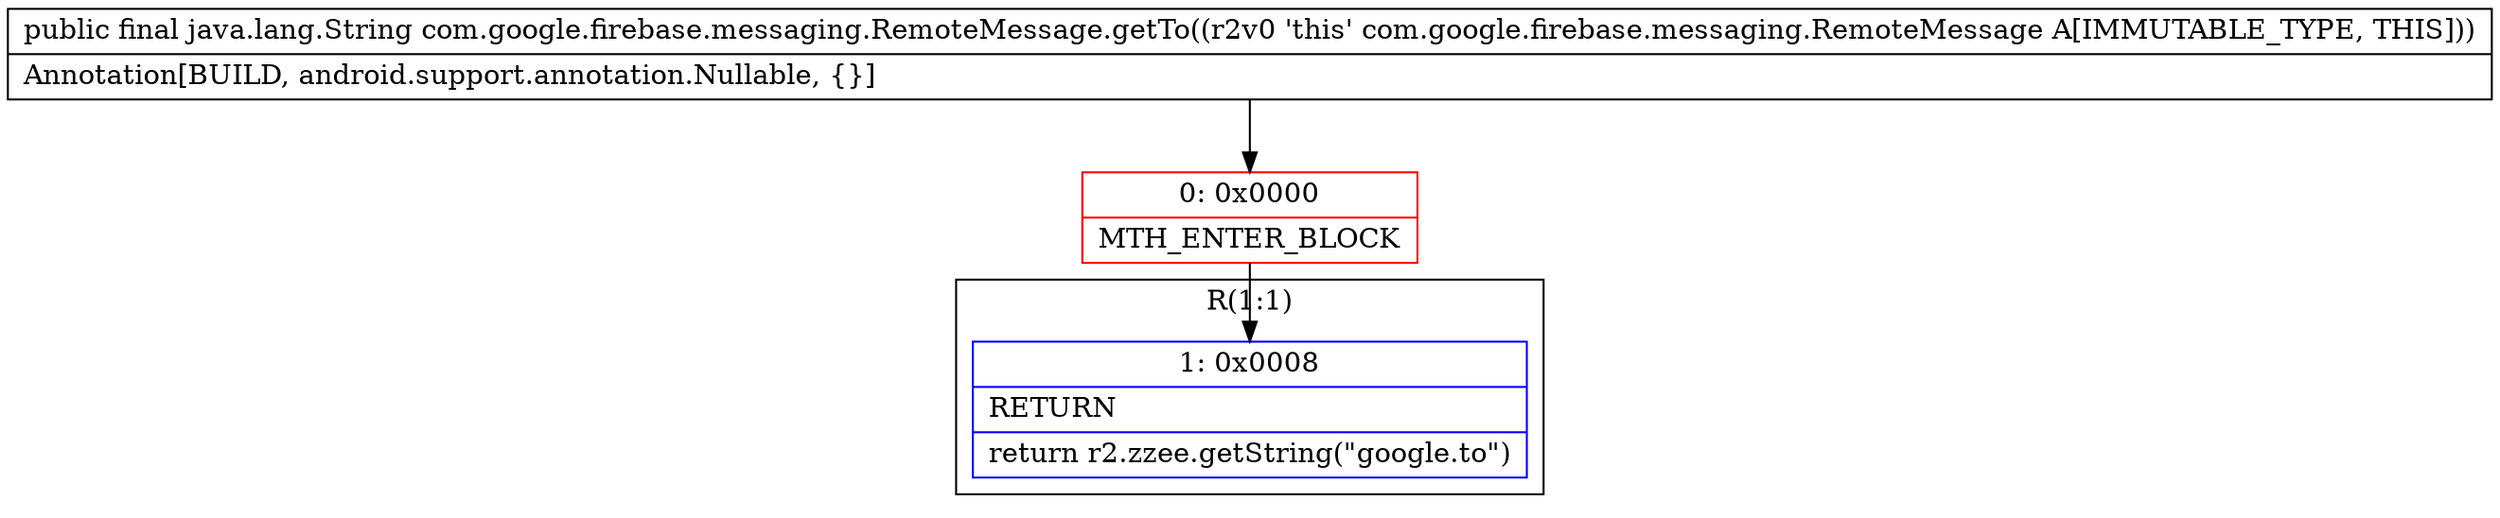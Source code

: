digraph "CFG forcom.google.firebase.messaging.RemoteMessage.getTo()Ljava\/lang\/String;" {
subgraph cluster_Region_1226842507 {
label = "R(1:1)";
node [shape=record,color=blue];
Node_1 [shape=record,label="{1\:\ 0x0008|RETURN\l|return r2.zzee.getString(\"google.to\")\l}"];
}
Node_0 [shape=record,color=red,label="{0\:\ 0x0000|MTH_ENTER_BLOCK\l}"];
MethodNode[shape=record,label="{public final java.lang.String com.google.firebase.messaging.RemoteMessage.getTo((r2v0 'this' com.google.firebase.messaging.RemoteMessage A[IMMUTABLE_TYPE, THIS]))  | Annotation[BUILD, android.support.annotation.Nullable, \{\}]\l}"];
MethodNode -> Node_0;
Node_0 -> Node_1;
}


